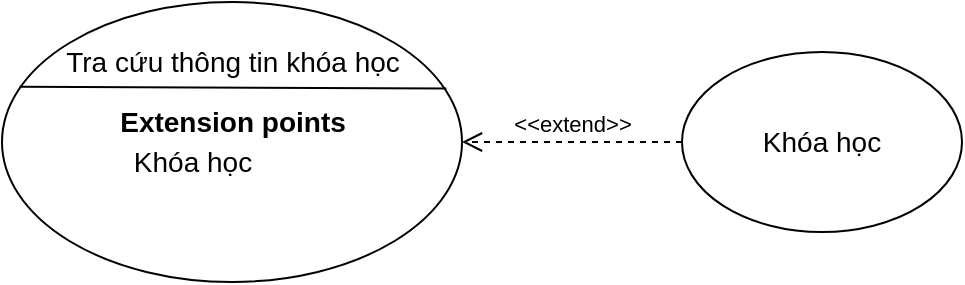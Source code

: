 <mxfile version="15.2.9" type="device"><diagram id="-u8WD2IOjcEjxIjeBTIs" name="Page-1"><mxGraphModel dx="1038" dy="532" grid="1" gridSize="10" guides="1" tooltips="1" connect="1" arrows="1" fold="1" page="1" pageScale="1" pageWidth="827" pageHeight="1169" math="0" shadow="0"><root><mxCell id="0"/><mxCell id="1" parent="0"/><mxCell id="4hiAXIHJJ3z0hIbwLa7Z-1" value="" style="ellipse;whiteSpace=wrap;html=1;" vertex="1" parent="1"><mxGeometry x="110" y="230" width="230" height="140" as="geometry"/></mxCell><mxCell id="4hiAXIHJJ3z0hIbwLa7Z-2" value="" style="endArrow=none;html=1;entryX=0.038;entryY=0.303;entryDx=0;entryDy=0;entryPerimeter=0;exitX=0.966;exitY=0.309;exitDx=0;exitDy=0;exitPerimeter=0;" edge="1" parent="1" source="4hiAXIHJJ3z0hIbwLa7Z-1" target="4hiAXIHJJ3z0hIbwLa7Z-1"><mxGeometry width="50" height="50" relative="1" as="geometry"><mxPoint x="390" y="330" as="sourcePoint"/><mxPoint x="440" y="280" as="targetPoint"/></mxGeometry></mxCell><mxCell id="4hiAXIHJJ3z0hIbwLa7Z-3" value="&lt;font style=&quot;font-size: 14px&quot;&gt;Tra cứu thông tin khóa học&lt;/font&gt;" style="text;html=1;align=center;verticalAlign=middle;resizable=0;points=[];autosize=1;strokeColor=none;fillColor=none;" vertex="1" parent="1"><mxGeometry x="135" y="250" width="180" height="20" as="geometry"/></mxCell><mxCell id="4hiAXIHJJ3z0hIbwLa7Z-4" value="&lt;b&gt;&lt;font style=&quot;font-size: 14px&quot;&gt;Extension points&lt;/font&gt;&lt;/b&gt;" style="text;html=1;align=center;verticalAlign=middle;resizable=0;points=[];autosize=1;strokeColor=none;fillColor=none;" vertex="1" parent="1"><mxGeometry x="160" y="280" width="130" height="20" as="geometry"/></mxCell><mxCell id="4hiAXIHJJ3z0hIbwLa7Z-5" value="&lt;font style=&quot;font-size: 14px&quot;&gt;Khóa học&lt;/font&gt;" style="text;html=1;align=center;verticalAlign=middle;resizable=0;points=[];autosize=1;strokeColor=none;fillColor=none;" vertex="1" parent="1"><mxGeometry x="170" y="300" width="70" height="20" as="geometry"/></mxCell><mxCell id="4hiAXIHJJ3z0hIbwLa7Z-7" value="&lt;font style=&quot;font-size: 14px&quot;&gt;Khóa học&lt;/font&gt;" style="ellipse;whiteSpace=wrap;html=1;" vertex="1" parent="1"><mxGeometry x="450" y="255" width="140" height="90" as="geometry"/></mxCell><mxCell id="4hiAXIHJJ3z0hIbwLa7Z-9" value="&amp;lt;&amp;lt;extend&amp;gt;&amp;gt;" style="html=1;verticalAlign=bottom;endArrow=open;dashed=1;endSize=8;entryX=1;entryY=0.5;entryDx=0;entryDy=0;" edge="1" parent="1" target="4hiAXIHJJ3z0hIbwLa7Z-1"><mxGeometry relative="1" as="geometry"><mxPoint x="450" y="300" as="sourcePoint"/><mxPoint x="370" y="300" as="targetPoint"/></mxGeometry></mxCell></root></mxGraphModel></diagram></mxfile>